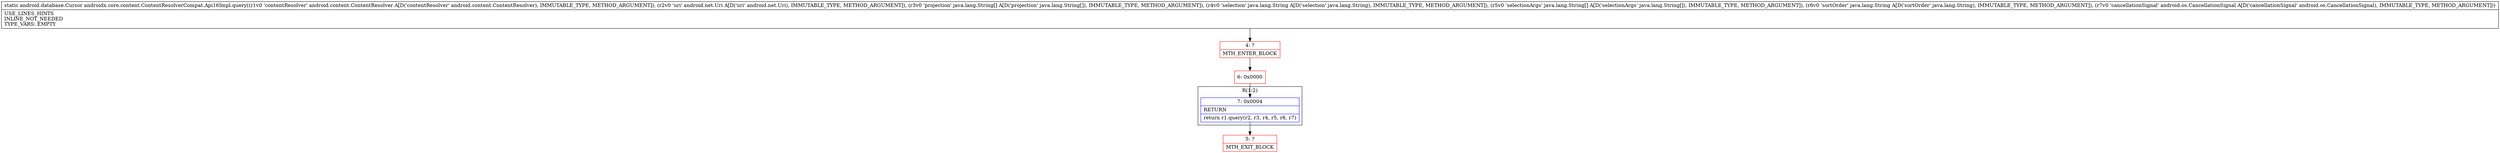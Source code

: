 digraph "CFG forandroidx.core.content.ContentResolverCompat.Api16Impl.query(Landroid\/content\/ContentResolver;Landroid\/net\/Uri;[Ljava\/lang\/String;Ljava\/lang\/String;[Ljava\/lang\/String;Ljava\/lang\/String;Landroid\/os\/CancellationSignal;)Landroid\/database\/Cursor;" {
subgraph cluster_Region_3392250 {
label = "R(1:2)";
node [shape=record,color=blue];
Node_7 [shape=record,label="{7\:\ 0x0004|RETURN\l|return r1.query(r2, r3, r4, r5, r6, r7)\l}"];
}
Node_4 [shape=record,color=red,label="{4\:\ ?|MTH_ENTER_BLOCK\l}"];
Node_6 [shape=record,color=red,label="{6\:\ 0x0000}"];
Node_5 [shape=record,color=red,label="{5\:\ ?|MTH_EXIT_BLOCK\l}"];
MethodNode[shape=record,label="{static android.database.Cursor androidx.core.content.ContentResolverCompat.Api16Impl.query((r1v0 'contentResolver' android.content.ContentResolver A[D('contentResolver' android.content.ContentResolver), IMMUTABLE_TYPE, METHOD_ARGUMENT]), (r2v0 'uri' android.net.Uri A[D('uri' android.net.Uri), IMMUTABLE_TYPE, METHOD_ARGUMENT]), (r3v0 'projection' java.lang.String[] A[D('projection' java.lang.String[]), IMMUTABLE_TYPE, METHOD_ARGUMENT]), (r4v0 'selection' java.lang.String A[D('selection' java.lang.String), IMMUTABLE_TYPE, METHOD_ARGUMENT]), (r5v0 'selectionArgs' java.lang.String[] A[D('selectionArgs' java.lang.String[]), IMMUTABLE_TYPE, METHOD_ARGUMENT]), (r6v0 'sortOrder' java.lang.String A[D('sortOrder' java.lang.String), IMMUTABLE_TYPE, METHOD_ARGUMENT]), (r7v0 'cancellationSignal' android.os.CancellationSignal A[D('cancellationSignal' android.os.CancellationSignal), IMMUTABLE_TYPE, METHOD_ARGUMENT]))  | USE_LINES_HINTS\lINLINE_NOT_NEEDED\lTYPE_VARS: EMPTY\l}"];
MethodNode -> Node_4;Node_7 -> Node_5;
Node_4 -> Node_6;
Node_6 -> Node_7;
}

